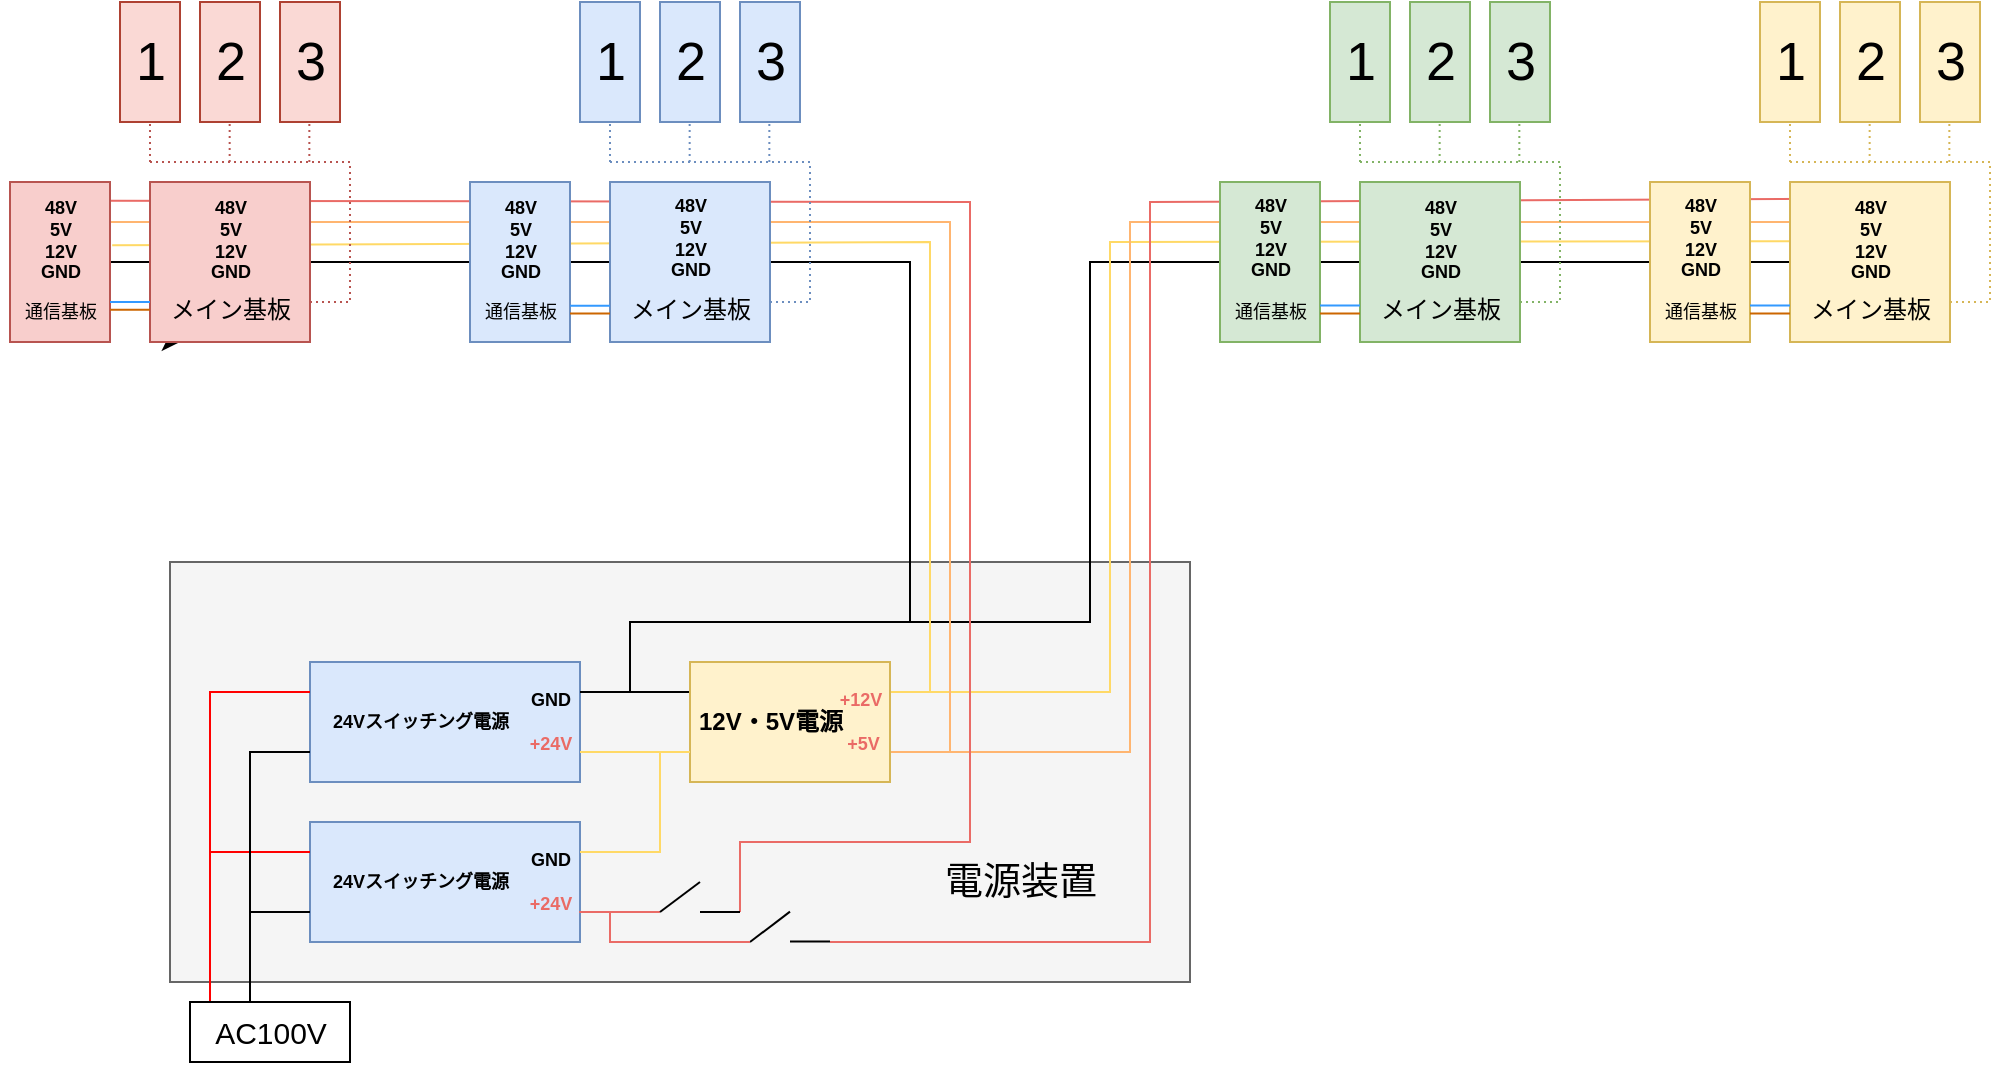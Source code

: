 <mxfile version="16.4.0" type="device"><diagram id="3Et5C6fbSSBk3XrW7-Da" name="Page-1"><mxGraphModel dx="981" dy="597" grid="1" gridSize="10" guides="1" tooltips="1" connect="1" arrows="1" fold="1" page="1" pageScale="1" pageWidth="1169" pageHeight="827" math="0" shadow="0"><root><mxCell id="0"/><mxCell id="1" parent="0"/><mxCell id="al6DTJZA5llDdwWZ2sAg-14" value="" style="rounded=0;whiteSpace=wrap;html=1;fontSize=12;fillColor=#f5f5f5;strokeColor=#666666;fontColor=#333333;" vertex="1" parent="1"><mxGeometry x="140" y="550" width="510" height="210" as="geometry"/></mxCell><mxCell id="wqFC52WwmuriNodQJOUV-106" value="" style="endArrow=none;html=1;rounded=0;fontSize=15;fontColor=#000000;strokeColor=#000000;entryX=1;entryY=0.5;entryDx=0;entryDy=0;" parent="1" target="wqFC52WwmuriNodQJOUV-8" edge="1"><mxGeometry width="50" height="50" relative="1" as="geometry"><mxPoint x="510" y="580" as="sourcePoint"/><mxPoint x="670" y="400" as="targetPoint"/><Array as="points"><mxPoint x="600" y="580"/><mxPoint x="600" y="400"/></Array></mxGeometry></mxCell><mxCell id="wqFC52WwmuriNodQJOUV-103" value="" style="endArrow=none;html=1;rounded=0;fontSize=9;fontColor=#000000;strokeColor=#FFD966;exitX=1;exitY=0.25;exitDx=0;exitDy=0;entryX=1.005;entryY=0.37;entryDx=0;entryDy=0;entryPerimeter=0;" parent="1" target="wqFC52WwmuriNodQJOUV-8" edge="1"><mxGeometry width="50" height="50" relative="1" as="geometry"><mxPoint x="520" y="615" as="sourcePoint"/><mxPoint x="670" y="390" as="targetPoint"/><Array as="points"><mxPoint x="610" y="615"/><mxPoint x="610" y="390"/></Array></mxGeometry></mxCell><mxCell id="wqFC52WwmuriNodQJOUV-104" value="" style="endArrow=none;html=1;rounded=0;fontSize=9;fontColor=#000000;strokeColor=#FFB570;exitX=1;exitY=0.25;exitDx=0;exitDy=0;entryX=0;entryY=0.25;entryDx=0;entryDy=0;" parent="1" target="wqFC52WwmuriNodQJOUV-8" edge="1"><mxGeometry width="50" height="50" relative="1" as="geometry"><mxPoint x="530" y="645" as="sourcePoint"/><mxPoint x="670" y="380" as="targetPoint"/><Array as="points"><mxPoint x="620" y="645"/><mxPoint x="620" y="380"/></Array></mxGeometry></mxCell><mxCell id="wqFC52WwmuriNodQJOUV-107" value="" style="endArrow=none;html=1;rounded=0;fontSize=15;fontColor=#000000;strokeColor=#EA6B66;entryX=1.002;entryY=0.102;entryDx=0;entryDy=0;entryPerimeter=0;" parent="1" target="wqFC52WwmuriNodQJOUV-8" edge="1"><mxGeometry width="50" height="50" relative="1" as="geometry"><mxPoint x="470" y="740" as="sourcePoint"/><mxPoint x="670" y="370" as="targetPoint"/><Array as="points"><mxPoint x="630" y="740"/><mxPoint x="630" y="370"/></Array></mxGeometry></mxCell><mxCell id="wqFC52WwmuriNodQJOUV-88" value="" style="endArrow=none;html=1;rounded=0;fontSize=9;fontColor=#EA6B66;strokeColor=#000000;entryX=1;entryY=0.5;entryDx=0;entryDy=0;" parent="1" target="wqFC52WwmuriNodQJOUV-25" edge="1"><mxGeometry width="50" height="50" relative="1" as="geometry"><mxPoint x="370" y="615" as="sourcePoint"/><mxPoint x="500" y="400" as="targetPoint"/><Array as="points"><mxPoint x="370" y="580"/><mxPoint x="510" y="580"/><mxPoint x="510" y="400"/></Array></mxGeometry></mxCell><mxCell id="wqFC52WwmuriNodQJOUV-81" value="" style="endArrow=none;html=1;rounded=0;fontSize=9;fontColor=#000000;strokeColor=#FFD966;exitX=1;exitY=0.25;exitDx=0;exitDy=0;entryX=1.022;entryY=0.395;entryDx=0;entryDy=0;entryPerimeter=0;" parent="1" source="wqFC52WwmuriNodQJOUV-70" target="wqFC52WwmuriNodQJOUV-25" edge="1"><mxGeometry width="50" height="50" relative="1" as="geometry"><mxPoint x="615" y="600" as="sourcePoint"/><mxPoint x="440" y="390" as="targetPoint"/><Array as="points"><mxPoint x="520" y="615"/><mxPoint x="520" y="390"/></Array></mxGeometry></mxCell><mxCell id="wqFC52WwmuriNodQJOUV-83" value="" style="endArrow=none;html=1;rounded=0;fontSize=9;fontColor=#FFB570;strokeColor=#FFB570;exitX=1;exitY=0.75;exitDx=0;exitDy=0;entryX=1;entryY=0.25;entryDx=0;entryDy=0;" parent="1" source="wqFC52WwmuriNodQJOUV-70" target="wqFC52WwmuriNodQJOUV-25" edge="1"><mxGeometry width="50" height="50" relative="1" as="geometry"><mxPoint x="595" y="640" as="sourcePoint"/><mxPoint x="520" y="380" as="targetPoint"/><Array as="points"><mxPoint x="530" y="645"/><mxPoint x="530" y="380"/></Array></mxGeometry></mxCell><mxCell id="wqFC52WwmuriNodQJOUV-80" value="" style="endArrow=none;html=1;rounded=0;fontSize=9;fontColor=#EA6B66;strokeColor=#EA6B66;exitX=0.997;exitY=0.75;exitDx=0;exitDy=0;exitPerimeter=0;entryX=0.996;entryY=0.117;entryDx=0;entryDy=0;entryPerimeter=0;" parent="1" target="wqFC52WwmuriNodQJOUV-25" edge="1"><mxGeometry width="50" height="50" relative="1" as="geometry"><mxPoint x="424.995" y="725" as="sourcePoint"/><mxPoint x="220" y="370" as="targetPoint"/><Array as="points"><mxPoint x="425" y="690"/><mxPoint x="540" y="690"/><mxPoint x="540" y="370"/></Array></mxGeometry></mxCell><mxCell id="wqFC52WwmuriNodQJOUV-10" style="edgeStyle=orthogonalEdgeStyle;rounded=0;orthogonalLoop=1;jettySize=auto;html=1;exitX=0;exitY=1;exitDx=0;exitDy=0;" parent="1" source="wqFC52WwmuriNodQJOUV-1" edge="1"><mxGeometry relative="1" as="geometry"><mxPoint x="144.905" y="440" as="targetPoint"/></mxGeometry></mxCell><mxCell id="wqFC52WwmuriNodQJOUV-1" value="" style="rounded=0;whiteSpace=wrap;html=1;fillColor=#f8cecc;strokeColor=#b85450;" parent="1" vertex="1"><mxGeometry x="130" y="360" width="80" height="80" as="geometry"/></mxCell><mxCell id="wqFC52WwmuriNodQJOUV-2" value="メイン基板" style="text;html=1;resizable=0;autosize=1;align=center;verticalAlign=middle;points=[];fillColor=none;strokeColor=none;rounded=0;" parent="1" vertex="1"><mxGeometry x="130" y="414" width="80" height="20" as="geometry"/></mxCell><mxCell id="wqFC52WwmuriNodQJOUV-4" value="" style="rounded=0;whiteSpace=wrap;html=1;fillColor=#dae8fc;strokeColor=#6c8ebf;" parent="1" vertex="1"><mxGeometry x="360" y="360" width="80" height="80" as="geometry"/></mxCell><mxCell id="wqFC52WwmuriNodQJOUV-5" value="メイン基板" style="text;html=1;resizable=0;autosize=1;align=center;verticalAlign=middle;points=[];fillColor=none;strokeColor=none;rounded=0;" parent="1" vertex="1"><mxGeometry x="360" y="414" width="80" height="20" as="geometry"/></mxCell><mxCell id="wqFC52WwmuriNodQJOUV-6" value="" style="rounded=0;whiteSpace=wrap;html=1;fillColor=#d5e8d4;strokeColor=#82b366;" parent="1" vertex="1"><mxGeometry x="735" y="360" width="80" height="80" as="geometry"/></mxCell><mxCell id="wqFC52WwmuriNodQJOUV-7" value="メイン基板" style="text;html=1;resizable=0;autosize=1;align=center;verticalAlign=middle;points=[];fillColor=none;strokeColor=none;rounded=0;" parent="1" vertex="1"><mxGeometry x="735" y="414" width="80" height="20" as="geometry"/></mxCell><mxCell id="wqFC52WwmuriNodQJOUV-8" value="" style="rounded=0;whiteSpace=wrap;html=1;fillColor=#fff2cc;strokeColor=#d6b656;" parent="1" vertex="1"><mxGeometry x="950" y="360" width="80" height="80" as="geometry"/></mxCell><mxCell id="wqFC52WwmuriNodQJOUV-9" value="メイン基板" style="text;html=1;resizable=0;autosize=1;align=center;verticalAlign=middle;points=[];fillColor=none;strokeColor=none;rounded=0;" parent="1" vertex="1"><mxGeometry x="950" y="414" width="80" height="20" as="geometry"/></mxCell><mxCell id="wqFC52WwmuriNodQJOUV-14" value="" style="rounded=0;whiteSpace=wrap;html=1;fillColor=#fad9d5;strokeColor=#ae4132;" parent="1" vertex="1"><mxGeometry x="115" y="270" width="30" height="60" as="geometry"/></mxCell><mxCell id="wqFC52WwmuriNodQJOUV-15" value="" style="rounded=0;whiteSpace=wrap;html=1;fillColor=#fad9d5;strokeColor=#ae4132;" parent="1" vertex="1"><mxGeometry x="155" y="270" width="30" height="60" as="geometry"/></mxCell><mxCell id="wqFC52WwmuriNodQJOUV-16" value="" style="rounded=0;whiteSpace=wrap;html=1;fillColor=#fad9d5;strokeColor=#ae4132;" parent="1" vertex="1"><mxGeometry x="195" y="270" width="30" height="60" as="geometry"/></mxCell><mxCell id="wqFC52WwmuriNodQJOUV-18" value="" style="endArrow=none;html=1;rounded=0;fillColor=#f8cecc;strokeColor=#b85450;dashed=1;dashPattern=1 2;" parent="1" edge="1"><mxGeometry width="50" height="50" relative="1" as="geometry"><mxPoint x="130" y="350" as="sourcePoint"/><mxPoint x="130" y="330" as="targetPoint"/></mxGeometry></mxCell><mxCell id="wqFC52WwmuriNodQJOUV-19" value="" style="endArrow=none;html=1;rounded=0;fillColor=#f8cecc;strokeColor=#b85450;dashed=1;dashPattern=1 2;" parent="1" edge="1"><mxGeometry width="50" height="50" relative="1" as="geometry"><mxPoint x="169.83" y="350" as="sourcePoint"/><mxPoint x="169.83" y="330" as="targetPoint"/></mxGeometry></mxCell><mxCell id="wqFC52WwmuriNodQJOUV-20" value="" style="endArrow=none;html=1;rounded=0;fillColor=#f8cecc;strokeColor=#b85450;dashed=1;dashPattern=1 2;" parent="1" edge="1"><mxGeometry width="50" height="50" relative="1" as="geometry"><mxPoint x="209.67" y="350" as="sourcePoint"/><mxPoint x="209.67" y="330" as="targetPoint"/></mxGeometry></mxCell><mxCell id="wqFC52WwmuriNodQJOUV-21" value="" style="endArrow=none;html=1;rounded=0;fillColor=#f8cecc;strokeColor=#b85450;exitX=1;exitY=0.75;exitDx=0;exitDy=0;dashed=1;dashPattern=1 2;" parent="1" source="wqFC52WwmuriNodQJOUV-1" edge="1"><mxGeometry width="50" height="50" relative="1" as="geometry"><mxPoint x="230" y="420" as="sourcePoint"/><mxPoint x="130" y="350" as="targetPoint"/><Array as="points"><mxPoint x="230" y="420"/><mxPoint x="230" y="350"/></Array></mxGeometry></mxCell><mxCell id="wqFC52WwmuriNodQJOUV-25" value="" style="rounded=0;whiteSpace=wrap;html=1;fillColor=#f8cecc;strokeColor=#b85450;" parent="1" vertex="1"><mxGeometry x="60" y="360" width="50" height="80" as="geometry"/></mxCell><mxCell id="wqFC52WwmuriNodQJOUV-26" value="" style="rounded=0;whiteSpace=wrap;html=1;fillColor=#dae8fc;strokeColor=#6c8ebf;" parent="1" vertex="1"><mxGeometry x="345" y="270" width="30" height="60" as="geometry"/></mxCell><mxCell id="wqFC52WwmuriNodQJOUV-27" value="" style="rounded=0;whiteSpace=wrap;html=1;fillColor=#dae8fc;strokeColor=#6c8ebf;" parent="1" vertex="1"><mxGeometry x="385" y="270" width="30" height="60" as="geometry"/></mxCell><mxCell id="wqFC52WwmuriNodQJOUV-28" value="" style="rounded=0;whiteSpace=wrap;html=1;fillColor=#dae8fc;strokeColor=#6c8ebf;" parent="1" vertex="1"><mxGeometry x="425" y="270" width="30" height="60" as="geometry"/></mxCell><mxCell id="wqFC52WwmuriNodQJOUV-29" value="" style="endArrow=none;html=1;rounded=0;fillColor=#dae8fc;strokeColor=#6c8ebf;dashed=1;dashPattern=1 2;" parent="1" edge="1"><mxGeometry width="50" height="50" relative="1" as="geometry"><mxPoint x="360" y="350" as="sourcePoint"/><mxPoint x="360" y="330" as="targetPoint"/></mxGeometry></mxCell><mxCell id="wqFC52WwmuriNodQJOUV-30" value="" style="endArrow=none;html=1;rounded=0;fillColor=#dae8fc;strokeColor=#6c8ebf;dashed=1;dashPattern=1 2;" parent="1" edge="1"><mxGeometry width="50" height="50" relative="1" as="geometry"><mxPoint x="399.83" y="350" as="sourcePoint"/><mxPoint x="399.83" y="330" as="targetPoint"/></mxGeometry></mxCell><mxCell id="wqFC52WwmuriNodQJOUV-31" value="" style="endArrow=none;html=1;rounded=0;fillColor=#dae8fc;strokeColor=#6c8ebf;dashed=1;dashPattern=1 2;" parent="1" edge="1"><mxGeometry width="50" height="50" relative="1" as="geometry"><mxPoint x="439.67" y="350" as="sourcePoint"/><mxPoint x="439.67" y="330" as="targetPoint"/></mxGeometry></mxCell><mxCell id="wqFC52WwmuriNodQJOUV-32" value="" style="endArrow=none;html=1;rounded=0;fillColor=#dae8fc;strokeColor=#6c8ebf;exitX=1;exitY=0.75;exitDx=0;exitDy=0;dashed=1;dashPattern=1 2;" parent="1" source="wqFC52WwmuriNodQJOUV-4" edge="1"><mxGeometry width="50" height="50" relative="1" as="geometry"><mxPoint x="450" y="420" as="sourcePoint"/><mxPoint x="360" y="350" as="targetPoint"/><Array as="points"><mxPoint x="460" y="420"/><mxPoint x="460" y="350"/></Array></mxGeometry></mxCell><mxCell id="wqFC52WwmuriNodQJOUV-33" value="" style="rounded=0;whiteSpace=wrap;html=1;fillColor=#d5e8d4;strokeColor=#82b366;" parent="1" vertex="1"><mxGeometry x="720" y="270" width="30" height="60" as="geometry"/></mxCell><mxCell id="wqFC52WwmuriNodQJOUV-34" value="" style="rounded=0;whiteSpace=wrap;html=1;fillColor=#d5e8d4;strokeColor=#82b366;" parent="1" vertex="1"><mxGeometry x="760" y="270" width="30" height="60" as="geometry"/></mxCell><mxCell id="wqFC52WwmuriNodQJOUV-35" value="" style="rounded=0;whiteSpace=wrap;html=1;fillColor=#d5e8d4;strokeColor=#82b366;" parent="1" vertex="1"><mxGeometry x="800" y="270" width="30" height="60" as="geometry"/></mxCell><mxCell id="wqFC52WwmuriNodQJOUV-36" value="" style="endArrow=none;html=1;rounded=0;fillColor=#d5e8d4;strokeColor=#82b366;dashed=1;dashPattern=1 2;" parent="1" edge="1"><mxGeometry width="50" height="50" relative="1" as="geometry"><mxPoint x="735" y="350" as="sourcePoint"/><mxPoint x="735" y="330" as="targetPoint"/></mxGeometry></mxCell><mxCell id="wqFC52WwmuriNodQJOUV-37" value="" style="endArrow=none;html=1;rounded=0;fillColor=#d5e8d4;strokeColor=#82b366;dashed=1;dashPattern=1 2;" parent="1" edge="1"><mxGeometry width="50" height="50" relative="1" as="geometry"><mxPoint x="774.83" y="350" as="sourcePoint"/><mxPoint x="774.83" y="330" as="targetPoint"/></mxGeometry></mxCell><mxCell id="wqFC52WwmuriNodQJOUV-38" value="" style="endArrow=none;html=1;rounded=0;fillColor=#d5e8d4;strokeColor=#82b366;dashed=1;dashPattern=1 2;" parent="1" edge="1"><mxGeometry width="50" height="50" relative="1" as="geometry"><mxPoint x="814.67" y="350" as="sourcePoint"/><mxPoint x="814.67" y="330" as="targetPoint"/></mxGeometry></mxCell><mxCell id="wqFC52WwmuriNodQJOUV-39" value="" style="endArrow=none;html=1;rounded=0;fillColor=#d5e8d4;strokeColor=#82b366;exitX=1;exitY=0.75;exitDx=0;exitDy=0;dashed=1;dashPattern=1 2;" parent="1" edge="1"><mxGeometry width="50" height="50" relative="1" as="geometry"><mxPoint x="815" y="420" as="sourcePoint"/><mxPoint x="735" y="350" as="targetPoint"/><Array as="points"><mxPoint x="835" y="420"/><mxPoint x="835" y="350"/></Array></mxGeometry></mxCell><mxCell id="wqFC52WwmuriNodQJOUV-40" value="" style="rounded=0;whiteSpace=wrap;html=1;fillColor=#fff2cc;strokeColor=#d6b656;" parent="1" vertex="1"><mxGeometry x="935" y="270" width="30" height="60" as="geometry"/></mxCell><mxCell id="wqFC52WwmuriNodQJOUV-41" value="" style="rounded=0;whiteSpace=wrap;html=1;fillColor=#fff2cc;strokeColor=#d6b656;" parent="1" vertex="1"><mxGeometry x="975" y="270" width="30" height="60" as="geometry"/></mxCell><mxCell id="wqFC52WwmuriNodQJOUV-42" value="" style="rounded=0;whiteSpace=wrap;html=1;fillColor=#fff2cc;strokeColor=#d6b656;" parent="1" vertex="1"><mxGeometry x="1015" y="270" width="30" height="60" as="geometry"/></mxCell><mxCell id="wqFC52WwmuriNodQJOUV-43" value="" style="endArrow=none;html=1;rounded=0;fillColor=#fff2cc;strokeColor=#d6b656;dashed=1;dashPattern=1 2;" parent="1" edge="1"><mxGeometry width="50" height="50" relative="1" as="geometry"><mxPoint x="950" y="350" as="sourcePoint"/><mxPoint x="950" y="330" as="targetPoint"/></mxGeometry></mxCell><mxCell id="wqFC52WwmuriNodQJOUV-44" value="" style="endArrow=none;html=1;rounded=0;fillColor=#fff2cc;strokeColor=#d6b656;dashed=1;dashPattern=1 2;" parent="1" edge="1"><mxGeometry width="50" height="50" relative="1" as="geometry"><mxPoint x="989.83" y="350" as="sourcePoint"/><mxPoint x="989.83" y="330" as="targetPoint"/></mxGeometry></mxCell><mxCell id="wqFC52WwmuriNodQJOUV-45" value="" style="endArrow=none;html=1;rounded=0;fillColor=#fff2cc;strokeColor=#d6b656;dashed=1;dashPattern=1 2;" parent="1" edge="1"><mxGeometry width="50" height="50" relative="1" as="geometry"><mxPoint x="1029.67" y="350" as="sourcePoint"/><mxPoint x="1029.67" y="330" as="targetPoint"/></mxGeometry></mxCell><mxCell id="wqFC52WwmuriNodQJOUV-46" value="" style="endArrow=none;html=1;rounded=0;fillColor=#fff2cc;strokeColor=#d6b656;exitX=1;exitY=0.75;exitDx=0;exitDy=0;dashed=1;dashPattern=1 2;" parent="1" edge="1"><mxGeometry width="50" height="50" relative="1" as="geometry"><mxPoint x="1030" y="420" as="sourcePoint"/><mxPoint x="950" y="350" as="targetPoint"/><Array as="points"><mxPoint x="1050" y="420"/><mxPoint x="1050" y="350"/></Array></mxGeometry></mxCell><mxCell id="wqFC52WwmuriNodQJOUV-47" value="" style="rounded=0;whiteSpace=wrap;html=1;fillColor=#fff2cc;strokeColor=#d6b656;" parent="1" vertex="1"><mxGeometry x="880" y="360" width="50" height="80" as="geometry"/></mxCell><mxCell id="wqFC52WwmuriNodQJOUV-48" value="" style="rounded=0;whiteSpace=wrap;html=1;fillColor=#dae8fc;strokeColor=#6c8ebf;" parent="1" vertex="1"><mxGeometry x="290" y="360" width="50" height="80" as="geometry"/></mxCell><mxCell id="wqFC52WwmuriNodQJOUV-49" value="" style="rounded=0;whiteSpace=wrap;html=1;fillColor=#d5e8d4;strokeColor=#82b366;" parent="1" vertex="1"><mxGeometry x="665" y="360" width="50" height="80" as="geometry"/></mxCell><mxCell id="wqFC52WwmuriNodQJOUV-50" value="&lt;font style=&quot;font-size: 9px&quot;&gt;通信基板&lt;/font&gt;" style="text;html=1;resizable=0;autosize=1;align=center;verticalAlign=middle;points=[];fillColor=none;strokeColor=none;rounded=0;" parent="1" vertex="1"><mxGeometry x="55" y="414" width="60" height="20" as="geometry"/></mxCell><mxCell id="wqFC52WwmuriNodQJOUV-52" value="&lt;font style=&quot;font-size: 9px&quot;&gt;通信基板&lt;/font&gt;" style="text;html=1;resizable=0;autosize=1;align=center;verticalAlign=middle;points=[];fillColor=none;strokeColor=none;rounded=0;" parent="1" vertex="1"><mxGeometry x="285" y="414" width="60" height="20" as="geometry"/></mxCell><mxCell id="wqFC52WwmuriNodQJOUV-53" value="&lt;font style=&quot;font-size: 9px&quot;&gt;通信基板&lt;/font&gt;" style="text;html=1;resizable=0;autosize=1;align=center;verticalAlign=middle;points=[];fillColor=none;strokeColor=none;rounded=0;" parent="1" vertex="1"><mxGeometry x="660" y="414" width="60" height="20" as="geometry"/></mxCell><mxCell id="wqFC52WwmuriNodQJOUV-54" value="&lt;font style=&quot;font-size: 9px&quot;&gt;通信基板&lt;/font&gt;" style="text;html=1;resizable=0;autosize=1;align=center;verticalAlign=middle;points=[];fillColor=none;strokeColor=none;rounded=0;" parent="1" vertex="1"><mxGeometry x="875" y="414" width="60" height="20" as="geometry"/></mxCell><mxCell id="wqFC52WwmuriNodQJOUV-56" value="" style="rounded=0;whiteSpace=wrap;html=1;fontSize=9;fillColor=#dae8fc;strokeColor=#6c8ebf;" parent="1" vertex="1"><mxGeometry x="210" y="600" width="135" height="60" as="geometry"/></mxCell><mxCell id="wqFC52WwmuriNodQJOUV-57" value="" style="rounded=0;whiteSpace=wrap;html=1;fontSize=9;fillColor=#dae8fc;strokeColor=#6c8ebf;" parent="1" vertex="1"><mxGeometry x="210" y="680" width="135" height="60" as="geometry"/></mxCell><mxCell id="wqFC52WwmuriNodQJOUV-58" value="&lt;b&gt;24Vスイッチング電源&lt;/b&gt;" style="text;html=1;resizable=0;autosize=1;align=center;verticalAlign=middle;points=[];fillColor=none;strokeColor=none;rounded=0;fontSize=9;" parent="1" vertex="1"><mxGeometry x="215" y="620" width="100" height="20" as="geometry"/></mxCell><mxCell id="wqFC52WwmuriNodQJOUV-59" value="&lt;b&gt;24Vスイッチング電源&lt;/b&gt;" style="text;html=1;resizable=0;autosize=1;align=center;verticalAlign=middle;points=[];fillColor=none;strokeColor=none;rounded=0;fontSize=9;" parent="1" vertex="1"><mxGeometry x="215" y="700" width="100" height="20" as="geometry"/></mxCell><mxCell id="wqFC52WwmuriNodQJOUV-61" value="" style="endArrow=none;html=1;rounded=0;fontSize=9;exitX=1;exitY=0.75;exitDx=0;exitDy=0;entryX=1;entryY=0.25;entryDx=0;entryDy=0;fillColor=#ffe6cc;strokeColor=#FFD966;" parent="1" source="wqFC52WwmuriNodQJOUV-56" target="wqFC52WwmuriNodQJOUV-57" edge="1"><mxGeometry width="50" height="50" relative="1" as="geometry"><mxPoint x="335" y="660" as="sourcePoint"/><mxPoint x="365" y="700" as="targetPoint"/><Array as="points"><mxPoint x="385" y="645"/><mxPoint x="385" y="695"/></Array></mxGeometry></mxCell><mxCell id="wqFC52WwmuriNodQJOUV-63" value="&lt;b&gt;GND&lt;br&gt;&lt;br&gt;&lt;font color=&quot;#ea6b66&quot;&gt;+24V&lt;/font&gt;&lt;/b&gt;" style="text;html=1;resizable=0;autosize=1;align=center;verticalAlign=middle;points=[];fillColor=none;strokeColor=none;rounded=0;fontSize=9;" parent="1" vertex="1"><mxGeometry x="310" y="690" width="40" height="40" as="geometry"/></mxCell><mxCell id="wqFC52WwmuriNodQJOUV-64" value="" style="endArrow=none;html=1;rounded=0;fontSize=9;fontColor=#EA6B66;strokeColor=#000000;exitX=1;exitY=0.25;exitDx=0;exitDy=0;entryX=0;entryY=0.25;entryDx=0;entryDy=0;" parent="1" source="wqFC52WwmuriNodQJOUV-56" target="wqFC52WwmuriNodQJOUV-70" edge="1"><mxGeometry width="50" height="50" relative="1" as="geometry"><mxPoint x="295" y="700" as="sourcePoint"/><mxPoint x="385" y="615" as="targetPoint"/></mxGeometry></mxCell><mxCell id="wqFC52WwmuriNodQJOUV-65" value="" style="endArrow=none;html=1;rounded=0;fontSize=9;fontColor=#EA6B66;strokeColor=#EA6B66;exitX=0.997;exitY=0.75;exitDx=0;exitDy=0;exitPerimeter=0;" parent="1" source="wqFC52WwmuriNodQJOUV-57" edge="1"><mxGeometry width="50" height="50" relative="1" as="geometry"><mxPoint x="375" y="720" as="sourcePoint"/><mxPoint x="385" y="725" as="targetPoint"/></mxGeometry></mxCell><mxCell id="wqFC52WwmuriNodQJOUV-69" value="&lt;b&gt;GND&lt;br&gt;&lt;br&gt;&lt;font color=&quot;#ea6b66&quot;&gt;+24V&lt;/font&gt;&lt;/b&gt;" style="text;html=1;resizable=0;autosize=1;align=center;verticalAlign=middle;points=[];fillColor=none;strokeColor=none;rounded=0;fontSize=9;fontStyle=0" parent="1" vertex="1"><mxGeometry x="310" y="610" width="40" height="40" as="geometry"/></mxCell><mxCell id="wqFC52WwmuriNodQJOUV-70" value="" style="rounded=0;whiteSpace=wrap;html=1;fontSize=9;fillColor=#fff2cc;strokeColor=#d6b656;" parent="1" vertex="1"><mxGeometry x="400" y="600" width="100" height="60" as="geometry"/></mxCell><mxCell id="wqFC52WwmuriNodQJOUV-75" value="" style="endArrow=none;html=1;rounded=0;fontSize=9;fontColor=#000000;strokeColor=#FFD966;entryX=0;entryY=0.75;entryDx=0;entryDy=0;" parent="1" target="wqFC52WwmuriNodQJOUV-70" edge="1"><mxGeometry width="50" height="50" relative="1" as="geometry"><mxPoint x="385" y="645" as="sourcePoint"/><mxPoint x="385" y="630" as="targetPoint"/></mxGeometry></mxCell><mxCell id="wqFC52WwmuriNodQJOUV-78" value="" style="endArrow=none;html=1;rounded=0;fontSize=9;fontColor=#000000;strokeColor=#000000;" parent="1" edge="1"><mxGeometry width="50" height="50" relative="1" as="geometry"><mxPoint x="385" y="725" as="sourcePoint"/><mxPoint x="405" y="710" as="targetPoint"/></mxGeometry></mxCell><mxCell id="wqFC52WwmuriNodQJOUV-79" value="" style="endArrow=none;html=1;rounded=0;fontSize=9;fontColor=#000000;strokeColor=#000000;" parent="1" edge="1"><mxGeometry width="50" height="50" relative="1" as="geometry"><mxPoint x="405" y="725" as="sourcePoint"/><mxPoint x="425" y="725" as="targetPoint"/><Array as="points"><mxPoint x="425" y="725"/></Array></mxGeometry></mxCell><mxCell id="wqFC52WwmuriNodQJOUV-90" value="&lt;font color=&quot;#000000&quot; style=&quot;font-size: 19px&quot;&gt;電源装置&lt;/font&gt;" style="text;html=1;resizable=0;autosize=1;align=center;verticalAlign=middle;points=[];fillColor=none;strokeColor=none;rounded=0;fontSize=9;fontColor=#FFB570;" parent="1" vertex="1"><mxGeometry x="520" y="700" width="90" height="20" as="geometry"/></mxCell><mxCell id="wqFC52WwmuriNodQJOUV-91" value="" style="endArrow=none;html=1;rounded=0;fontSize=19;fontColor=#000000;strokeColor=#FF0000;entryX=0;entryY=0.25;entryDx=0;entryDy=0;" parent="1" target="wqFC52WwmuriNodQJOUV-56" edge="1"><mxGeometry width="50" height="50" relative="1" as="geometry"><mxPoint x="160" y="770" as="sourcePoint"/><mxPoint x="210" y="630" as="targetPoint"/><Array as="points"><mxPoint x="160" y="615"/></Array></mxGeometry></mxCell><mxCell id="wqFC52WwmuriNodQJOUV-92" value="" style="endArrow=none;html=1;rounded=0;fontSize=19;fontColor=#000000;strokeColor=#FF0000;entryX=0;entryY=0.25;entryDx=0;entryDy=0;" parent="1" target="wqFC52WwmuriNodQJOUV-57" edge="1"><mxGeometry width="50" height="50" relative="1" as="geometry"><mxPoint x="160" y="695" as="sourcePoint"/><mxPoint x="210" y="700" as="targetPoint"/></mxGeometry></mxCell><mxCell id="wqFC52WwmuriNodQJOUV-93" value="" style="endArrow=none;html=1;rounded=0;fontSize=19;fontColor=#000000;strokeColor=#000000;entryX=0;entryY=0.75;entryDx=0;entryDy=0;" parent="1" target="wqFC52WwmuriNodQJOUV-56" edge="1"><mxGeometry width="50" height="50" relative="1" as="geometry"><mxPoint x="180" y="770" as="sourcePoint"/><mxPoint x="290" y="640" as="targetPoint"/><Array as="points"><mxPoint x="180" y="645"/></Array></mxGeometry></mxCell><mxCell id="wqFC52WwmuriNodQJOUV-94" value="" style="endArrow=none;html=1;rounded=0;fontSize=19;fontColor=#000000;strokeColor=#000000;exitX=0;exitY=0.75;exitDx=0;exitDy=0;" parent="1" source="wqFC52WwmuriNodQJOUV-57" edge="1"><mxGeometry width="50" height="50" relative="1" as="geometry"><mxPoint x="240" y="690" as="sourcePoint"/><mxPoint x="180" y="725" as="targetPoint"/></mxGeometry></mxCell><mxCell id="wqFC52WwmuriNodQJOUV-96" value="" style="rounded=0;whiteSpace=wrap;html=1;fontSize=19;fontColor=#000000;fillColor=none;gradientColor=#ffffff;" parent="1" vertex="1"><mxGeometry x="150" y="770" width="80" height="30" as="geometry"/></mxCell><mxCell id="wqFC52WwmuriNodQJOUV-97" value="&lt;font style=&quot;font-size: 15px&quot;&gt;AC100V&lt;/font&gt;" style="text;html=1;resizable=0;autosize=1;align=center;verticalAlign=middle;points=[];fillColor=none;strokeColor=none;rounded=0;fontSize=19;fontColor=#000000;" parent="1" vertex="1"><mxGeometry x="155" y="770" width="70" height="30" as="geometry"/></mxCell><mxCell id="wqFC52WwmuriNodQJOUV-98" value="" style="endArrow=none;html=1;rounded=0;fontSize=9;fontColor=#000000;strokeColor=#000000;" parent="1" edge="1"><mxGeometry width="50" height="50" relative="1" as="geometry"><mxPoint x="430" y="740" as="sourcePoint"/><mxPoint x="450" y="724.81" as="targetPoint"/></mxGeometry></mxCell><mxCell id="wqFC52WwmuriNodQJOUV-99" value="" style="endArrow=none;html=1;rounded=0;fontSize=9;fontColor=#000000;strokeColor=#000000;" parent="1" edge="1"><mxGeometry width="50" height="50" relative="1" as="geometry"><mxPoint x="450" y="739.81" as="sourcePoint"/><mxPoint x="470" y="739.81" as="targetPoint"/><Array as="points"><mxPoint x="470" y="739.81"/></Array></mxGeometry></mxCell><mxCell id="wqFC52WwmuriNodQJOUV-101" value="" style="endArrow=none;html=1;rounded=0;fontSize=9;fontColor=#EA6B66;strokeColor=#EA6B66;" parent="1" edge="1"><mxGeometry width="50" height="50" relative="1" as="geometry"><mxPoint x="360" y="725" as="sourcePoint"/><mxPoint x="430" y="740" as="targetPoint"/><Array as="points"><mxPoint x="360" y="740"/></Array></mxGeometry></mxCell><mxCell id="wqFC52WwmuriNodQJOUV-109" value="&lt;span style=&quot;font-size: 9px;&quot;&gt;48V&lt;br style=&quot;font-size: 9px;&quot;&gt;5V&lt;br style=&quot;font-size: 9px;&quot;&gt;12V&lt;br style=&quot;font-size: 9px;&quot;&gt;GND&lt;br style=&quot;font-size: 9px;&quot;&gt;&lt;/span&gt;" style="text;html=1;resizable=0;autosize=1;align=center;verticalAlign=middle;points=[];fillColor=none;strokeColor=none;rounded=0;fontSize=9;fontColor=#000000;fontStyle=1" parent="1" vertex="1"><mxGeometry x="380" y="363" width="40" height="50" as="geometry"/></mxCell><mxCell id="wqFC52WwmuriNodQJOUV-111" value="&lt;span style=&quot;font-size: 9px&quot;&gt;&lt;b&gt;48V&lt;br&gt;5V&lt;br&gt;12V&lt;br&gt;GND&lt;/b&gt;&lt;br&gt;&lt;/span&gt;" style="text;html=1;resizable=0;autosize=1;align=center;verticalAlign=middle;points=[];fillColor=none;strokeColor=none;rounded=0;fontSize=8;fontColor=#000000;" parent="1" vertex="1"><mxGeometry x="150" y="364" width="40" height="50" as="geometry"/></mxCell><mxCell id="wqFC52WwmuriNodQJOUV-112" value="&lt;span style=&quot;font-size: 9px&quot;&gt;&lt;b&gt;48V&lt;br&gt;5V&lt;br&gt;12V&lt;br&gt;GND&lt;/b&gt;&lt;br&gt;&lt;/span&gt;" style="text;html=1;resizable=0;autosize=1;align=center;verticalAlign=middle;points=[];fillColor=none;strokeColor=none;rounded=0;fontSize=8;fontColor=#000000;" parent="1" vertex="1"><mxGeometry x="755" y="364" width="40" height="50" as="geometry"/></mxCell><mxCell id="wqFC52WwmuriNodQJOUV-113" value="&lt;span style=&quot;font-size: 9px&quot;&gt;&lt;b&gt;48V&lt;br&gt;5V&lt;br&gt;12V&lt;br&gt;GND&lt;/b&gt;&lt;br&gt;&lt;/span&gt;" style="text;html=1;resizable=0;autosize=1;align=center;verticalAlign=middle;points=[];fillColor=none;strokeColor=none;rounded=0;fontSize=8;fontColor=#000000;" parent="1" vertex="1"><mxGeometry x="970" y="364" width="40" height="50" as="geometry"/></mxCell><mxCell id="wqFC52WwmuriNodQJOUV-114" value="&lt;span style=&quot;font-size: 9px&quot;&gt;&lt;b&gt;48V&lt;br&gt;5V&lt;br&gt;12V&lt;br&gt;GND&lt;/b&gt;&lt;br&gt;&lt;/span&gt;" style="text;html=1;resizable=0;autosize=1;align=center;verticalAlign=middle;points=[];fillColor=none;strokeColor=none;rounded=0;fontSize=8;fontColor=#000000;" parent="1" vertex="1"><mxGeometry x="670" y="363" width="40" height="50" as="geometry"/></mxCell><mxCell id="wqFC52WwmuriNodQJOUV-115" value="&lt;span style=&quot;font-size: 9px&quot;&gt;&lt;b&gt;48V&lt;br&gt;5V&lt;br&gt;12V&lt;br&gt;GND&lt;/b&gt;&lt;br&gt;&lt;/span&gt;" style="text;html=1;resizable=0;autosize=1;align=center;verticalAlign=middle;points=[];fillColor=none;strokeColor=none;rounded=0;fontSize=8;fontColor=#000000;" parent="1" vertex="1"><mxGeometry x="885" y="363" width="40" height="50" as="geometry"/></mxCell><mxCell id="wqFC52WwmuriNodQJOUV-117" value="&lt;span style=&quot;font-size: 9px&quot;&gt;&lt;b&gt;48V&lt;br&gt;5V&lt;br&gt;12V&lt;br&gt;GND&lt;/b&gt;&lt;br&gt;&lt;/span&gt;" style="text;html=1;resizable=0;autosize=1;align=center;verticalAlign=middle;points=[];fillColor=none;strokeColor=none;rounded=0;fontSize=8;fontColor=#000000;" parent="1" vertex="1"><mxGeometry x="295" y="364" width="40" height="50" as="geometry"/></mxCell><mxCell id="wqFC52WwmuriNodQJOUV-118" value="&lt;span style=&quot;font-size: 9px&quot;&gt;&lt;b&gt;48V&lt;br&gt;5V&lt;br&gt;12V&lt;br&gt;GND&lt;/b&gt;&lt;br&gt;&lt;/span&gt;" style="text;html=1;resizable=0;autosize=1;align=center;verticalAlign=middle;points=[];fillColor=none;strokeColor=none;rounded=0;fontSize=8;fontColor=#000000;" parent="1" vertex="1"><mxGeometry x="65" y="364" width="40" height="50" as="geometry"/></mxCell><mxCell id="al6DTJZA5llDdwWZ2sAg-1" value="&lt;font style=&quot;font-size: 27px&quot;&gt;1&lt;/font&gt;" style="text;html=1;resizable=0;autosize=1;align=center;verticalAlign=middle;points=[];fillColor=none;strokeColor=none;rounded=0;" vertex="1" parent="1"><mxGeometry x="115" y="290" width="30" height="20" as="geometry"/></mxCell><mxCell id="al6DTJZA5llDdwWZ2sAg-2" value="&lt;span style=&quot;font-size: 27px&quot;&gt;2&lt;/span&gt;" style="text;html=1;resizable=0;autosize=1;align=center;verticalAlign=middle;points=[];fillColor=none;strokeColor=none;rounded=0;" vertex="1" parent="1"><mxGeometry x="155" y="290" width="30" height="20" as="geometry"/></mxCell><mxCell id="al6DTJZA5llDdwWZ2sAg-3" value="&lt;span style=&quot;font-size: 27px&quot;&gt;3&lt;/span&gt;" style="text;html=1;resizable=0;autosize=1;align=center;verticalAlign=middle;points=[];fillColor=none;strokeColor=none;rounded=0;" vertex="1" parent="1"><mxGeometry x="195" y="290" width="30" height="20" as="geometry"/></mxCell><mxCell id="al6DTJZA5llDdwWZ2sAg-4" value="&lt;font style=&quot;font-size: 27px&quot;&gt;1&lt;/font&gt;" style="text;html=1;resizable=0;autosize=1;align=center;verticalAlign=middle;points=[];fillColor=none;strokeColor=none;rounded=0;" vertex="1" parent="1"><mxGeometry x="345" y="290" width="30" height="20" as="geometry"/></mxCell><mxCell id="al6DTJZA5llDdwWZ2sAg-5" value="&lt;span style=&quot;font-size: 27px&quot;&gt;2&lt;/span&gt;" style="text;html=1;resizable=0;autosize=1;align=center;verticalAlign=middle;points=[];fillColor=none;strokeColor=none;rounded=0;" vertex="1" parent="1"><mxGeometry x="385" y="290" width="30" height="20" as="geometry"/></mxCell><mxCell id="al6DTJZA5llDdwWZ2sAg-6" value="&lt;span style=&quot;font-size: 27px&quot;&gt;3&lt;/span&gt;" style="text;html=1;resizable=0;autosize=1;align=center;verticalAlign=middle;points=[];fillColor=none;strokeColor=none;rounded=0;" vertex="1" parent="1"><mxGeometry x="425" y="290" width="30" height="20" as="geometry"/></mxCell><mxCell id="al6DTJZA5llDdwWZ2sAg-7" value="&lt;font style=&quot;font-size: 27px&quot;&gt;1&lt;/font&gt;" style="text;html=1;resizable=0;autosize=1;align=center;verticalAlign=middle;points=[];fillColor=none;strokeColor=none;rounded=0;" vertex="1" parent="1"><mxGeometry x="720" y="290" width="30" height="20" as="geometry"/></mxCell><mxCell id="al6DTJZA5llDdwWZ2sAg-8" value="&lt;span style=&quot;font-size: 27px&quot;&gt;2&lt;/span&gt;" style="text;html=1;resizable=0;autosize=1;align=center;verticalAlign=middle;points=[];fillColor=none;strokeColor=none;rounded=0;" vertex="1" parent="1"><mxGeometry x="760" y="290" width="30" height="20" as="geometry"/></mxCell><mxCell id="al6DTJZA5llDdwWZ2sAg-9" value="&lt;span style=&quot;font-size: 27px&quot;&gt;3&lt;/span&gt;" style="text;html=1;resizable=0;autosize=1;align=center;verticalAlign=middle;points=[];fillColor=none;strokeColor=none;rounded=0;" vertex="1" parent="1"><mxGeometry x="800" y="290" width="30" height="20" as="geometry"/></mxCell><mxCell id="al6DTJZA5llDdwWZ2sAg-10" value="&lt;font style=&quot;font-size: 27px&quot;&gt;1&lt;/font&gt;" style="text;html=1;resizable=0;autosize=1;align=center;verticalAlign=middle;points=[];fillColor=none;strokeColor=none;rounded=0;" vertex="1" parent="1"><mxGeometry x="935" y="290" width="30" height="20" as="geometry"/></mxCell><mxCell id="al6DTJZA5llDdwWZ2sAg-11" value="&lt;span style=&quot;font-size: 27px&quot;&gt;2&lt;/span&gt;" style="text;html=1;resizable=0;autosize=1;align=center;verticalAlign=middle;points=[];fillColor=none;strokeColor=none;rounded=0;" vertex="1" parent="1"><mxGeometry x="975" y="290" width="30" height="20" as="geometry"/></mxCell><mxCell id="al6DTJZA5llDdwWZ2sAg-12" value="&lt;span style=&quot;font-size: 27px&quot;&gt;3&lt;/span&gt;" style="text;html=1;resizable=0;autosize=1;align=center;verticalAlign=middle;points=[];fillColor=none;strokeColor=none;rounded=0;" vertex="1" parent="1"><mxGeometry x="1015" y="290" width="30" height="20" as="geometry"/></mxCell><mxCell id="al6DTJZA5llDdwWZ2sAg-18" value="" style="endArrow=none;html=1;rounded=0;fontSize=12;exitX=1;exitY=0.75;exitDx=0;exitDy=0;entryX=0;entryY=0.75;entryDx=0;entryDy=0;strokeColor=#3399FF;" edge="1" parent="1" source="wqFC52WwmuriNodQJOUV-25" target="wqFC52WwmuriNodQJOUV-1"><mxGeometry width="50" height="50" relative="1" as="geometry"><mxPoint x="90" y="470" as="sourcePoint"/><mxPoint x="200" y="400" as="targetPoint"/></mxGeometry></mxCell><mxCell id="al6DTJZA5llDdwWZ2sAg-19" value="" style="endArrow=none;html=1;rounded=0;fontSize=12;exitX=1;exitY=0.75;exitDx=0;exitDy=0;entryX=0;entryY=0.75;entryDx=0;entryDy=0;strokeColor=#CC6600;" edge="1" parent="1"><mxGeometry width="50" height="50" relative="1" as="geometry"><mxPoint x="110" y="423.88" as="sourcePoint"/><mxPoint x="130" y="423.88" as="targetPoint"/></mxGeometry></mxCell><mxCell id="al6DTJZA5llDdwWZ2sAg-21" value="" style="endArrow=none;html=1;rounded=0;fontSize=12;exitX=1;exitY=0.75;exitDx=0;exitDy=0;entryX=0;entryY=0.75;entryDx=0;entryDy=0;strokeColor=#3399FF;" edge="1" parent="1"><mxGeometry width="50" height="50" relative="1" as="geometry"><mxPoint x="340" y="421.85" as="sourcePoint"/><mxPoint x="360" y="421.85" as="targetPoint"/></mxGeometry></mxCell><mxCell id="al6DTJZA5llDdwWZ2sAg-22" value="" style="endArrow=none;html=1;rounded=0;fontSize=12;exitX=1;exitY=0.75;exitDx=0;exitDy=0;entryX=0;entryY=0.75;entryDx=0;entryDy=0;strokeColor=#CC6600;" edge="1" parent="1"><mxGeometry width="50" height="50" relative="1" as="geometry"><mxPoint x="340" y="425.73" as="sourcePoint"/><mxPoint x="360" y="425.73" as="targetPoint"/></mxGeometry></mxCell><mxCell id="al6DTJZA5llDdwWZ2sAg-23" value="" style="endArrow=none;html=1;rounded=0;fontSize=12;exitX=1;exitY=0.75;exitDx=0;exitDy=0;entryX=0;entryY=0.75;entryDx=0;entryDy=0;strokeColor=#3399FF;" edge="1" parent="1"><mxGeometry width="50" height="50" relative="1" as="geometry"><mxPoint x="715" y="421.81" as="sourcePoint"/><mxPoint x="735" y="421.81" as="targetPoint"/></mxGeometry></mxCell><mxCell id="al6DTJZA5llDdwWZ2sAg-24" value="" style="endArrow=none;html=1;rounded=0;fontSize=12;exitX=1;exitY=0.75;exitDx=0;exitDy=0;entryX=0;entryY=0.75;entryDx=0;entryDy=0;strokeColor=#CC6600;" edge="1" parent="1"><mxGeometry width="50" height="50" relative="1" as="geometry"><mxPoint x="715" y="425.69" as="sourcePoint"/><mxPoint x="735" y="425.69" as="targetPoint"/></mxGeometry></mxCell><mxCell id="al6DTJZA5llDdwWZ2sAg-25" value="" style="endArrow=none;html=1;rounded=0;fontSize=12;exitX=1;exitY=0.75;exitDx=0;exitDy=0;entryX=0;entryY=0.75;entryDx=0;entryDy=0;strokeColor=#3399FF;" edge="1" parent="1"><mxGeometry width="50" height="50" relative="1" as="geometry"><mxPoint x="930" y="421.81" as="sourcePoint"/><mxPoint x="950" y="421.81" as="targetPoint"/></mxGeometry></mxCell><mxCell id="al6DTJZA5llDdwWZ2sAg-26" value="" style="endArrow=none;html=1;rounded=0;fontSize=12;exitX=1;exitY=0.75;exitDx=0;exitDy=0;entryX=0;entryY=0.75;entryDx=0;entryDy=0;strokeColor=#CC6600;" edge="1" parent="1"><mxGeometry width="50" height="50" relative="1" as="geometry"><mxPoint x="930" y="425.69" as="sourcePoint"/><mxPoint x="950" y="425.69" as="targetPoint"/></mxGeometry></mxCell><mxCell id="al6DTJZA5llDdwWZ2sAg-27" value="&lt;b&gt;&lt;font color=&quot;#ea6b66&quot;&gt;+12V&lt;/font&gt;&lt;/b&gt;&lt;b&gt;&lt;font style=&quot;font-size: 9px&quot;&gt;&lt;br&gt;&lt;br&gt;&amp;nbsp;&lt;/font&gt;&lt;/b&gt;&lt;b&gt;&lt;font color=&quot;#ea6b66&quot;&gt;+5V&lt;/font&gt;&lt;/b&gt;" style="text;html=1;resizable=0;autosize=1;align=center;verticalAlign=middle;points=[];fillColor=none;strokeColor=none;rounded=0;fontSize=9;" vertex="1" parent="1"><mxGeometry x="465" y="610" width="40" height="40" as="geometry"/></mxCell><mxCell id="al6DTJZA5llDdwWZ2sAg-28" value="&lt;b&gt;&lt;font style=&quot;font-size: 12px&quot;&gt;12V・5V電源&lt;/font&gt;&lt;/b&gt;" style="text;html=1;resizable=0;autosize=1;align=center;verticalAlign=middle;points=[];fillColor=none;strokeColor=none;rounded=0;fontSize=9;" vertex="1" parent="1"><mxGeometry x="395" y="620" width="90" height="20" as="geometry"/></mxCell></root></mxGraphModel></diagram></mxfile>
